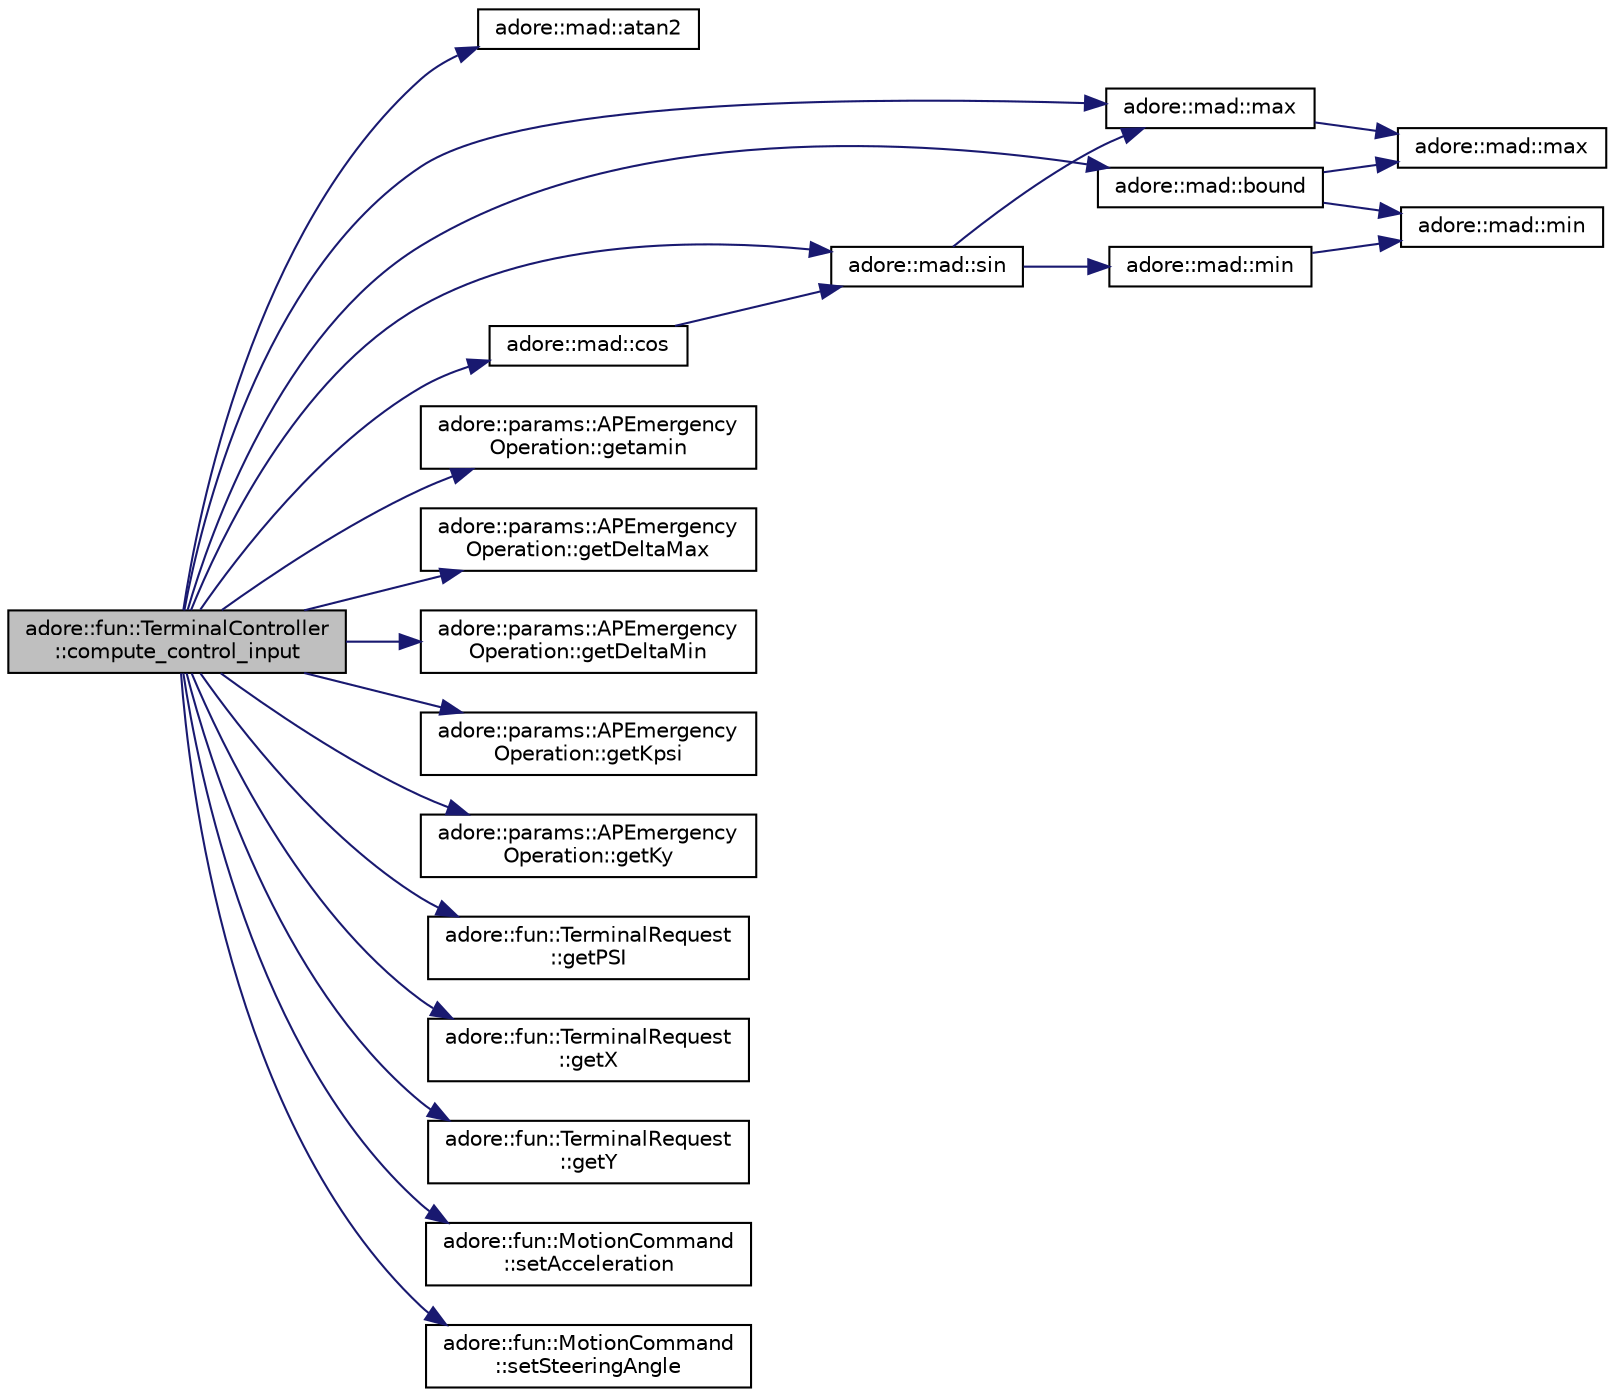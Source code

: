 digraph "adore::fun::TerminalController::compute_control_input"
{
 // LATEX_PDF_SIZE
  edge [fontname="Helvetica",fontsize="10",labelfontname="Helvetica",labelfontsize="10"];
  node [fontname="Helvetica",fontsize="10",shape=record];
  rankdir="LR";
  Node1 [label="adore::fun::TerminalController\l::compute_control_input",height=0.2,width=0.4,color="black", fillcolor="grey75", style="filled", fontcolor="black",tooltip=" "];
  Node1 -> Node2 [color="midnightblue",fontsize="10",style="solid",fontname="Helvetica"];
  Node2 [label="adore::mad::atan2",height=0.2,width=0.4,color="black", fillcolor="white", style="filled",URL="$namespaceadore_1_1mad.html#a37d645f2d2b0aa8f1c7015ba4e502617",tooltip=" "];
  Node1 -> Node3 [color="midnightblue",fontsize="10",style="solid",fontname="Helvetica"];
  Node3 [label="adore::mad::bound",height=0.2,width=0.4,color="black", fillcolor="white", style="filled",URL="$namespaceadore_1_1mad.html#a927f4883d4edcec4dcfd9bb1f09d4f62",tooltip=" "];
  Node3 -> Node4 [color="midnightblue",fontsize="10",style="solid",fontname="Helvetica"];
  Node4 [label="adore::mad::max",height=0.2,width=0.4,color="black", fillcolor="white", style="filled",URL="$namespaceadore_1_1mad.html#a618a8842fed7b9375957b1e393c58492",tooltip=" "];
  Node3 -> Node5 [color="midnightblue",fontsize="10",style="solid",fontname="Helvetica"];
  Node5 [label="adore::mad::min",height=0.2,width=0.4,color="black", fillcolor="white", style="filled",URL="$namespaceadore_1_1mad.html#ac61b79c007d1859f93a10c04272095a1",tooltip=" "];
  Node1 -> Node6 [color="midnightblue",fontsize="10",style="solid",fontname="Helvetica"];
  Node6 [label="adore::mad::cos",height=0.2,width=0.4,color="black", fillcolor="white", style="filled",URL="$namespaceadore_1_1mad.html#a70b9fe3efbb34c0f9621147e3456bfa8",tooltip=" "];
  Node6 -> Node7 [color="midnightblue",fontsize="10",style="solid",fontname="Helvetica"];
  Node7 [label="adore::mad::sin",height=0.2,width=0.4,color="black", fillcolor="white", style="filled",URL="$namespaceadore_1_1mad.html#acec540f9bf9b6eb0e027d332d3fe5577",tooltip=" "];
  Node7 -> Node8 [color="midnightblue",fontsize="10",style="solid",fontname="Helvetica"];
  Node8 [label="adore::mad::max",height=0.2,width=0.4,color="black", fillcolor="white", style="filled",URL="$namespaceadore_1_1mad.html#adea062854ef0b105a3fdca8cf2aca945",tooltip=" "];
  Node8 -> Node4 [color="midnightblue",fontsize="10",style="solid",fontname="Helvetica"];
  Node7 -> Node9 [color="midnightblue",fontsize="10",style="solid",fontname="Helvetica"];
  Node9 [label="adore::mad::min",height=0.2,width=0.4,color="black", fillcolor="white", style="filled",URL="$namespaceadore_1_1mad.html#ab58ecb752f9bbfe27832e0a2c0e22c2b",tooltip=" "];
  Node9 -> Node5 [color="midnightblue",fontsize="10",style="solid",fontname="Helvetica"];
  Node1 -> Node10 [color="midnightblue",fontsize="10",style="solid",fontname="Helvetica"];
  Node10 [label="adore::params::APEmergency\lOperation::getamin",height=0.2,width=0.4,color="black", fillcolor="white", style="filled",URL="$classadore_1_1params_1_1APEmergencyOperation.html#a74f813fdeb58c5bb583d02b3e10eb084",tooltip=" "];
  Node1 -> Node11 [color="midnightblue",fontsize="10",style="solid",fontname="Helvetica"];
  Node11 [label="adore::params::APEmergency\lOperation::getDeltaMax",height=0.2,width=0.4,color="black", fillcolor="white", style="filled",URL="$classadore_1_1params_1_1APEmergencyOperation.html#aea51c282f65493f2cb3809924eef0673",tooltip=" "];
  Node1 -> Node12 [color="midnightblue",fontsize="10",style="solid",fontname="Helvetica"];
  Node12 [label="adore::params::APEmergency\lOperation::getDeltaMin",height=0.2,width=0.4,color="black", fillcolor="white", style="filled",URL="$classadore_1_1params_1_1APEmergencyOperation.html#a38b843698a8d6948b8356a7b3db4dd5c",tooltip=" "];
  Node1 -> Node13 [color="midnightblue",fontsize="10",style="solid",fontname="Helvetica"];
  Node13 [label="adore::params::APEmergency\lOperation::getKpsi",height=0.2,width=0.4,color="black", fillcolor="white", style="filled",URL="$classadore_1_1params_1_1APEmergencyOperation.html#a7b34a242d90a224de474426ec42faece",tooltip=" "];
  Node1 -> Node14 [color="midnightblue",fontsize="10",style="solid",fontname="Helvetica"];
  Node14 [label="adore::params::APEmergency\lOperation::getKy",height=0.2,width=0.4,color="black", fillcolor="white", style="filled",URL="$classadore_1_1params_1_1APEmergencyOperation.html#ad1cbcb591545bb0ce1d2689c504ec41b",tooltip=" "];
  Node1 -> Node15 [color="midnightblue",fontsize="10",style="solid",fontname="Helvetica"];
  Node15 [label="adore::fun::TerminalRequest\l::getPSI",height=0.2,width=0.4,color="black", fillcolor="white", style="filled",URL="$classadore_1_1fun_1_1TerminalRequest.html#a03afcd5c40682804cc4989ab1b234425",tooltip=" "];
  Node1 -> Node16 [color="midnightblue",fontsize="10",style="solid",fontname="Helvetica"];
  Node16 [label="adore::fun::TerminalRequest\l::getX",height=0.2,width=0.4,color="black", fillcolor="white", style="filled",URL="$classadore_1_1fun_1_1TerminalRequest.html#aa8be83d1113460299e605fe12eb7465a",tooltip=" "];
  Node1 -> Node17 [color="midnightblue",fontsize="10",style="solid",fontname="Helvetica"];
  Node17 [label="adore::fun::TerminalRequest\l::getY",height=0.2,width=0.4,color="black", fillcolor="white", style="filled",URL="$classadore_1_1fun_1_1TerminalRequest.html#a26279fc09e29c5ad9331c119a43c0896",tooltip=" "];
  Node1 -> Node8 [color="midnightblue",fontsize="10",style="solid",fontname="Helvetica"];
  Node1 -> Node18 [color="midnightblue",fontsize="10",style="solid",fontname="Helvetica"];
  Node18 [label="adore::fun::MotionCommand\l::setAcceleration",height=0.2,width=0.4,color="black", fillcolor="white", style="filled",URL="$classadore_1_1fun_1_1MotionCommand.html#a742aa8521acc5c1647be671e58775e3d",tooltip=" "];
  Node1 -> Node19 [color="midnightblue",fontsize="10",style="solid",fontname="Helvetica"];
  Node19 [label="adore::fun::MotionCommand\l::setSteeringAngle",height=0.2,width=0.4,color="black", fillcolor="white", style="filled",URL="$classadore_1_1fun_1_1MotionCommand.html#ad9e80cc45a694051399325f358da810a",tooltip=" "];
  Node1 -> Node7 [color="midnightblue",fontsize="10",style="solid",fontname="Helvetica"];
}
